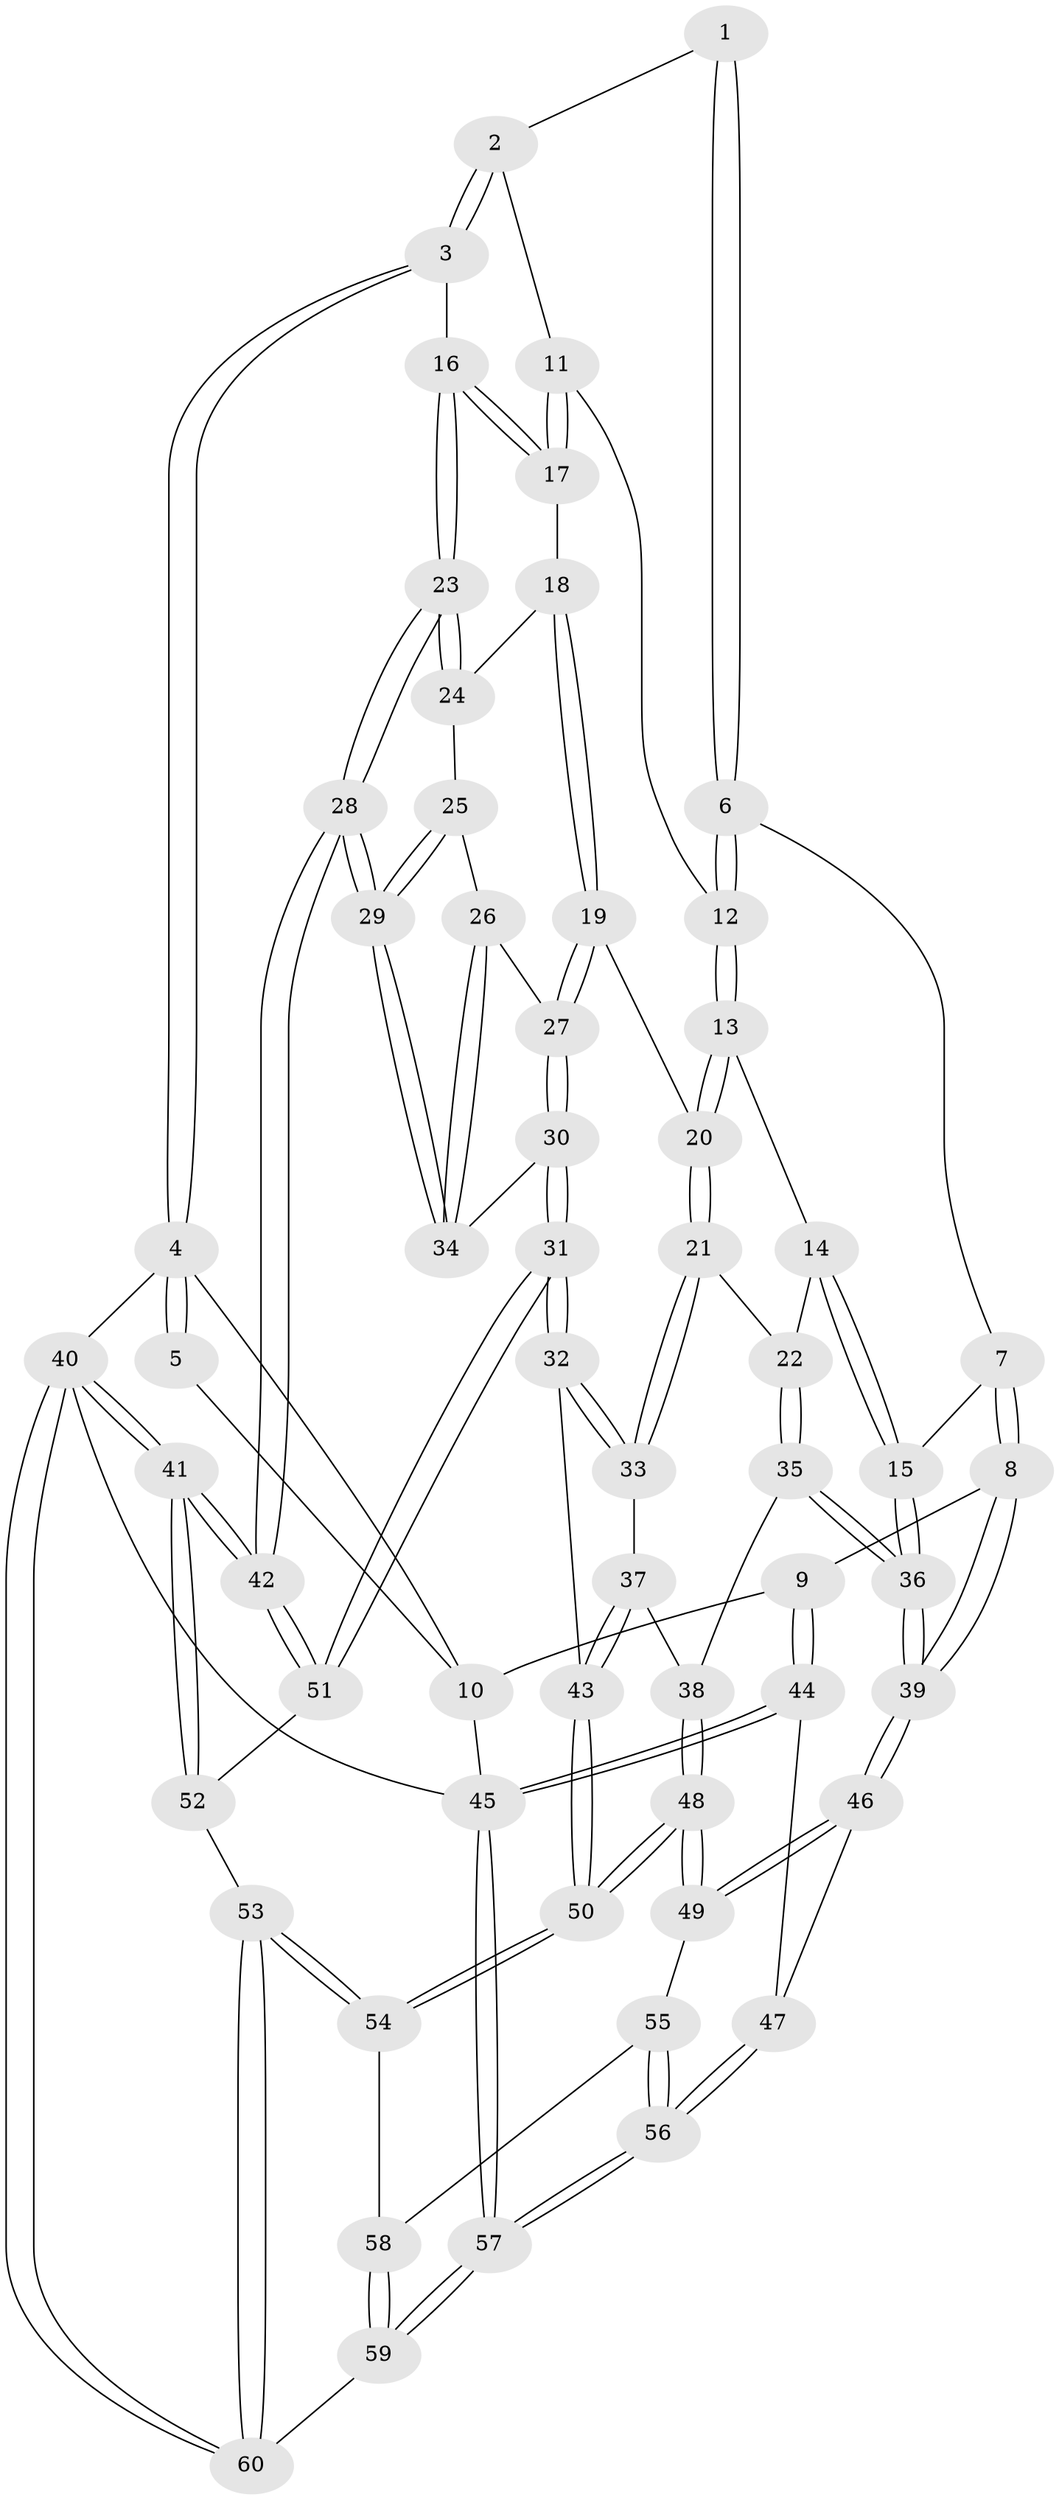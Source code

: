 // Generated by graph-tools (version 1.1) at 2025/11/02/27/25 16:11:59]
// undirected, 60 vertices, 147 edges
graph export_dot {
graph [start="1"]
  node [color=gray90,style=filled];
  1 [pos="+0.3297923622047006+0.03149451666493292"];
  2 [pos="+0.8372395905299165+0.174126507003598"];
  3 [pos="+1+0.048222065342794"];
  4 [pos="+1+0"];
  5 [pos="+0.3276971744457886+0.028345617158233357"];
  6 [pos="+0.3754786039791548+0.13678860311098798"];
  7 [pos="+0.34038540806382883+0.28875617505540213"];
  8 [pos="+0.06236360050451198+0.5127645051375193"];
  9 [pos="+0+0.4443813762959146"];
  10 [pos="+0+0"];
  11 [pos="+0.6431606367349155+0.3122406514155678"];
  12 [pos="+0.5681457155055619+0.34080784256558094"];
  13 [pos="+0.5686051601187079+0.3612827704220679"];
  14 [pos="+0.46865578640045286+0.4545499594319692"];
  15 [pos="+0.30252144794079355+0.5286256480818737"];
  16 [pos="+1+0.2884088596742285"];
  17 [pos="+0.8544071437260672+0.44303476291121396"];
  18 [pos="+0.7844287054173218+0.5035710660935429"];
  19 [pos="+0.7503293817441148+0.5212281827229154"];
  20 [pos="+0.6340693476995032+0.489810387667463"];
  21 [pos="+0.5829178570080914+0.579136623071786"];
  22 [pos="+0.5017905248921689+0.5985815306358221"];
  23 [pos="+1+0.7187250606762184"];
  24 [pos="+0.8630301401674565+0.5977009373482384"];
  25 [pos="+0.8352654245906629+0.6204476183709736"];
  26 [pos="+0.816930042524806+0.619744582206708"];
  27 [pos="+0.7526988012773291+0.5713519453445819"];
  28 [pos="+1+0.8086250123173825"];
  29 [pos="+0.9069224647814653+0.7219531702615828"];
  30 [pos="+0.7276329600251453+0.6896735421034894"];
  31 [pos="+0.6850717780920368+0.7274477829962386"];
  32 [pos="+0.6818933903946527+0.725861251256378"];
  33 [pos="+0.5912091263231644+0.598557410276446"];
  34 [pos="+0.8327909320805419+0.699099753275964"];
  35 [pos="+0.4504695830754112+0.6290361455178696"];
  36 [pos="+0.2682222134337065+0.5817691504159682"];
  37 [pos="+0.5481903699633071+0.7061925591393888"];
  38 [pos="+0.4685225576555576+0.6736380409735037"];
  39 [pos="+0.22206518542799225+0.605364467555468"];
  40 [pos="+1+1"];
  41 [pos="+1+1"];
  42 [pos="+1+0.8344780342370135"];
  43 [pos="+0.5725083901891369+0.7355183960873077"];
  44 [pos="+0+0.7228839364247519"];
  45 [pos="+0+1"];
  46 [pos="+0.22272259521233276+0.6424930624202793"];
  47 [pos="+0.033585134622242434+0.7603392975785469"];
  48 [pos="+0.4556166280352144+0.8456662210625792"];
  49 [pos="+0.24067383685439214+0.7717643943226811"];
  50 [pos="+0.46906742854669436+0.8583531107184967"];
  51 [pos="+0.6921347954663187+0.7689901744919987"];
  52 [pos="+0.6818000939026125+0.8409260768972159"];
  53 [pos="+0.525702130434822+0.9635675808599613"];
  54 [pos="+0.5150892474110478+0.9459096381715616"];
  55 [pos="+0.23897587548161947+0.7750510482843733"];
  56 [pos="+0.11441902947866915+0.9110518333955205"];
  57 [pos="+0+1"];
  58 [pos="+0.29651143351097164+0.9195320151709498"];
  59 [pos="+0.3532720202775044+1"];
  60 [pos="+0.5189342546270714+1"];
  1 -- 2;
  1 -- 6;
  1 -- 6;
  2 -- 3;
  2 -- 3;
  2 -- 11;
  3 -- 4;
  3 -- 4;
  3 -- 16;
  4 -- 5;
  4 -- 5;
  4 -- 10;
  4 -- 40;
  5 -- 10;
  6 -- 7;
  6 -- 12;
  6 -- 12;
  7 -- 8;
  7 -- 8;
  7 -- 15;
  8 -- 9;
  8 -- 39;
  8 -- 39;
  9 -- 10;
  9 -- 44;
  9 -- 44;
  10 -- 45;
  11 -- 12;
  11 -- 17;
  11 -- 17;
  12 -- 13;
  12 -- 13;
  13 -- 14;
  13 -- 20;
  13 -- 20;
  14 -- 15;
  14 -- 15;
  14 -- 22;
  15 -- 36;
  15 -- 36;
  16 -- 17;
  16 -- 17;
  16 -- 23;
  16 -- 23;
  17 -- 18;
  18 -- 19;
  18 -- 19;
  18 -- 24;
  19 -- 20;
  19 -- 27;
  19 -- 27;
  20 -- 21;
  20 -- 21;
  21 -- 22;
  21 -- 33;
  21 -- 33;
  22 -- 35;
  22 -- 35;
  23 -- 24;
  23 -- 24;
  23 -- 28;
  23 -- 28;
  24 -- 25;
  25 -- 26;
  25 -- 29;
  25 -- 29;
  26 -- 27;
  26 -- 34;
  26 -- 34;
  27 -- 30;
  27 -- 30;
  28 -- 29;
  28 -- 29;
  28 -- 42;
  28 -- 42;
  29 -- 34;
  29 -- 34;
  30 -- 31;
  30 -- 31;
  30 -- 34;
  31 -- 32;
  31 -- 32;
  31 -- 51;
  31 -- 51;
  32 -- 33;
  32 -- 33;
  32 -- 43;
  33 -- 37;
  35 -- 36;
  35 -- 36;
  35 -- 38;
  36 -- 39;
  36 -- 39;
  37 -- 38;
  37 -- 43;
  37 -- 43;
  38 -- 48;
  38 -- 48;
  39 -- 46;
  39 -- 46;
  40 -- 41;
  40 -- 41;
  40 -- 60;
  40 -- 60;
  40 -- 45;
  41 -- 42;
  41 -- 42;
  41 -- 52;
  41 -- 52;
  42 -- 51;
  42 -- 51;
  43 -- 50;
  43 -- 50;
  44 -- 45;
  44 -- 45;
  44 -- 47;
  45 -- 57;
  45 -- 57;
  46 -- 47;
  46 -- 49;
  46 -- 49;
  47 -- 56;
  47 -- 56;
  48 -- 49;
  48 -- 49;
  48 -- 50;
  48 -- 50;
  49 -- 55;
  50 -- 54;
  50 -- 54;
  51 -- 52;
  52 -- 53;
  53 -- 54;
  53 -- 54;
  53 -- 60;
  53 -- 60;
  54 -- 58;
  55 -- 56;
  55 -- 56;
  55 -- 58;
  56 -- 57;
  56 -- 57;
  57 -- 59;
  57 -- 59;
  58 -- 59;
  58 -- 59;
  59 -- 60;
}

